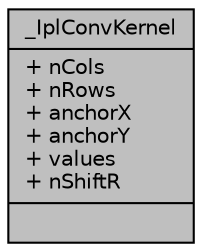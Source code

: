 digraph "_IplConvKernel"
{
 // LATEX_PDF_SIZE
  edge [fontname="Helvetica",fontsize="10",labelfontname="Helvetica",labelfontsize="10"];
  node [fontname="Helvetica",fontsize="10",shape=record];
  Node1 [label="{_IplConvKernel\n|+ nCols\l+ nRows\l+ anchorX\l+ anchorY\l+ values\l+ nShiftR\l|}",height=0.2,width=0.4,color="black", fillcolor="grey75", style="filled", fontcolor="black",tooltip=" "];
}
